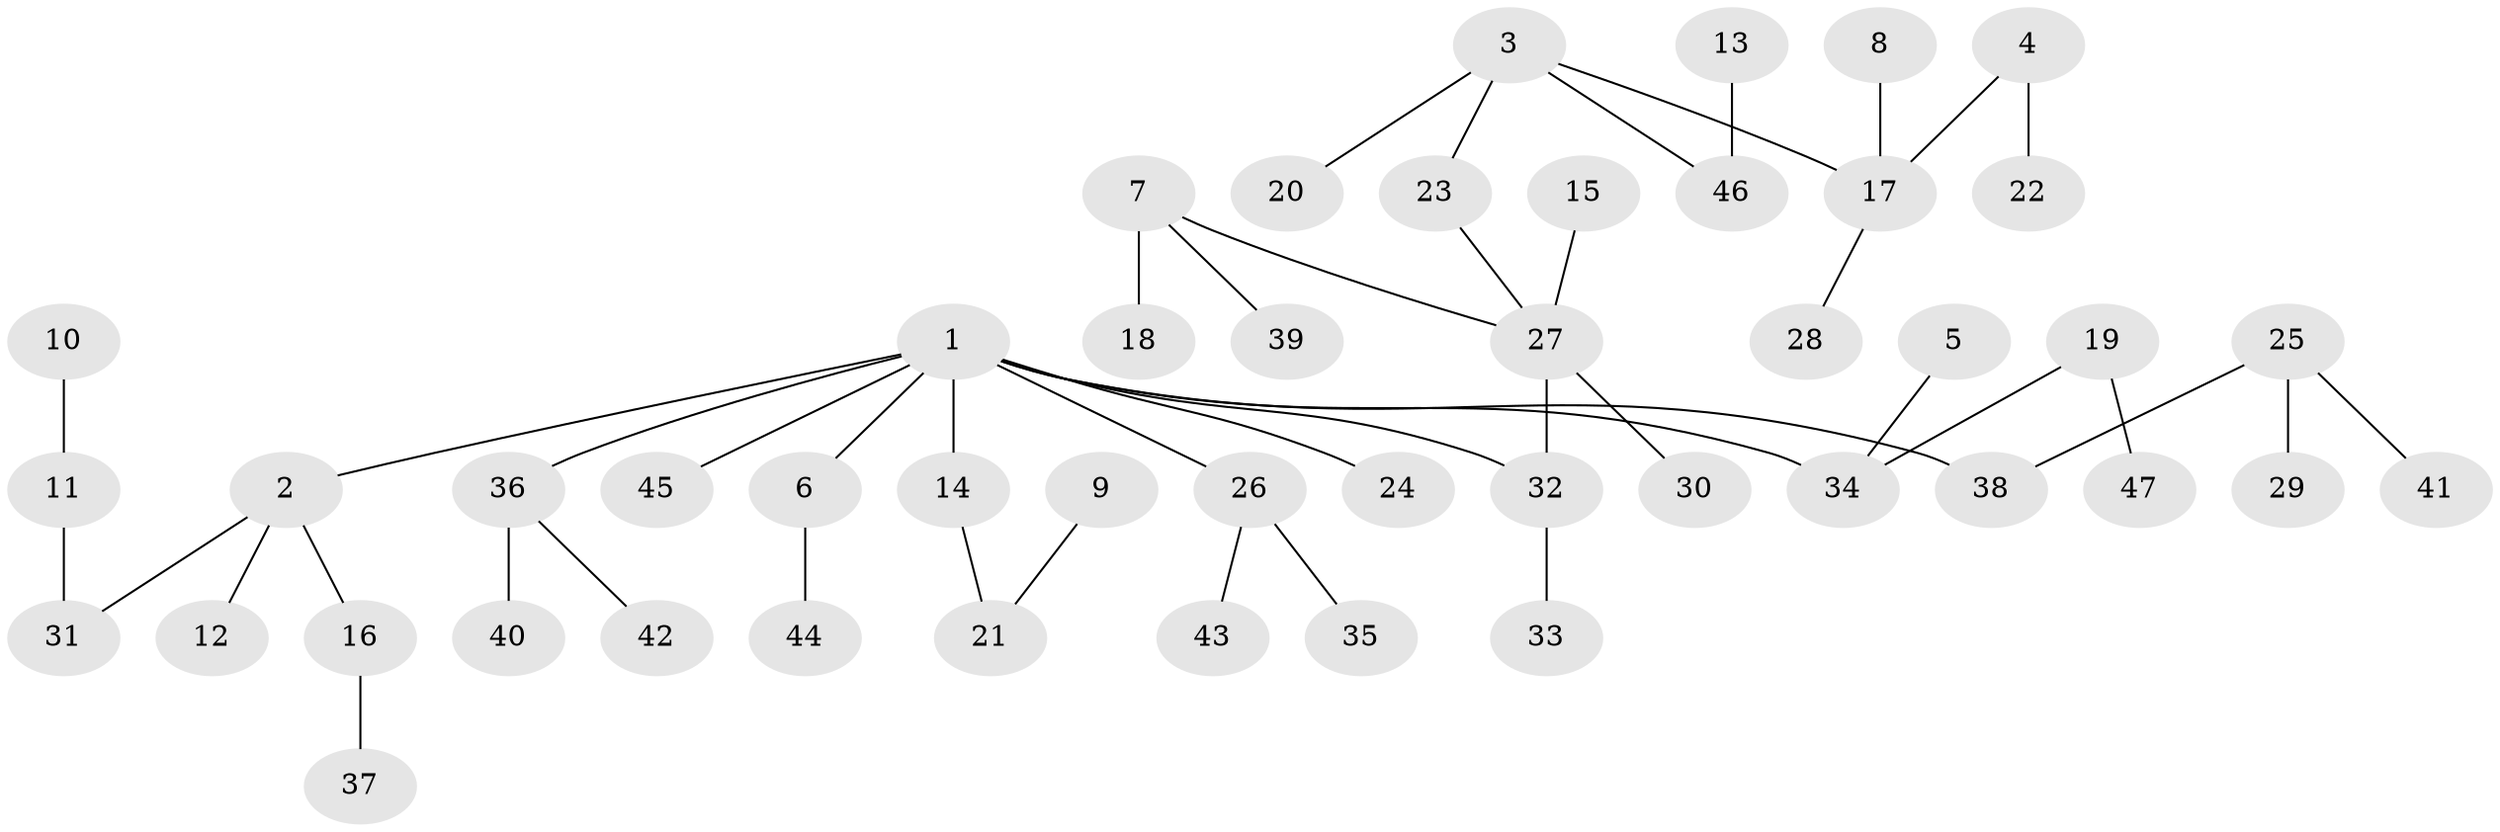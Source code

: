 // original degree distribution, {7: 0.010638297872340425, 5: 0.02127659574468085, 2: 0.3404255319148936, 4: 0.05319148936170213, 6: 0.010638297872340425, 3: 0.13829787234042554, 1: 0.425531914893617}
// Generated by graph-tools (version 1.1) at 2025/26/03/09/25 03:26:33]
// undirected, 47 vertices, 46 edges
graph export_dot {
graph [start="1"]
  node [color=gray90,style=filled];
  1;
  2;
  3;
  4;
  5;
  6;
  7;
  8;
  9;
  10;
  11;
  12;
  13;
  14;
  15;
  16;
  17;
  18;
  19;
  20;
  21;
  22;
  23;
  24;
  25;
  26;
  27;
  28;
  29;
  30;
  31;
  32;
  33;
  34;
  35;
  36;
  37;
  38;
  39;
  40;
  41;
  42;
  43;
  44;
  45;
  46;
  47;
  1 -- 2 [weight=1.0];
  1 -- 6 [weight=1.0];
  1 -- 14 [weight=1.0];
  1 -- 24 [weight=1.0];
  1 -- 26 [weight=1.0];
  1 -- 32 [weight=1.0];
  1 -- 34 [weight=1.0];
  1 -- 36 [weight=1.0];
  1 -- 38 [weight=1.0];
  1 -- 45 [weight=1.0];
  2 -- 12 [weight=1.0];
  2 -- 16 [weight=1.0];
  2 -- 31 [weight=1.0];
  3 -- 17 [weight=1.0];
  3 -- 20 [weight=1.0];
  3 -- 23 [weight=1.0];
  3 -- 46 [weight=1.0];
  4 -- 17 [weight=1.0];
  4 -- 22 [weight=1.0];
  5 -- 34 [weight=1.0];
  6 -- 44 [weight=1.0];
  7 -- 18 [weight=1.0];
  7 -- 27 [weight=1.0];
  7 -- 39 [weight=1.0];
  8 -- 17 [weight=1.0];
  9 -- 21 [weight=1.0];
  10 -- 11 [weight=1.0];
  11 -- 31 [weight=1.0];
  13 -- 46 [weight=1.0];
  14 -- 21 [weight=1.0];
  15 -- 27 [weight=1.0];
  16 -- 37 [weight=1.0];
  17 -- 28 [weight=1.0];
  19 -- 34 [weight=1.0];
  19 -- 47 [weight=1.0];
  23 -- 27 [weight=1.0];
  25 -- 29 [weight=1.0];
  25 -- 38 [weight=1.0];
  25 -- 41 [weight=1.0];
  26 -- 35 [weight=1.0];
  26 -- 43 [weight=1.0];
  27 -- 30 [weight=1.0];
  27 -- 32 [weight=1.0];
  32 -- 33 [weight=1.0];
  36 -- 40 [weight=1.0];
  36 -- 42 [weight=1.0];
}
